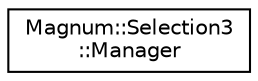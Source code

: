 digraph "圖形化之類別階層"
{
  edge [fontname="Helvetica",fontsize="10",labelfontname="Helvetica",labelfontsize="10"];
  node [fontname="Helvetica",fontsize="10",shape=record];
  rankdir="LR";
  Node1 [label="Magnum::Selection3\l::Manager",height=0.2,width=0.4,color="black", fillcolor="white", style="filled",URL="$class_magnum_1_1_selection3_1_1_manager.html"];
}
